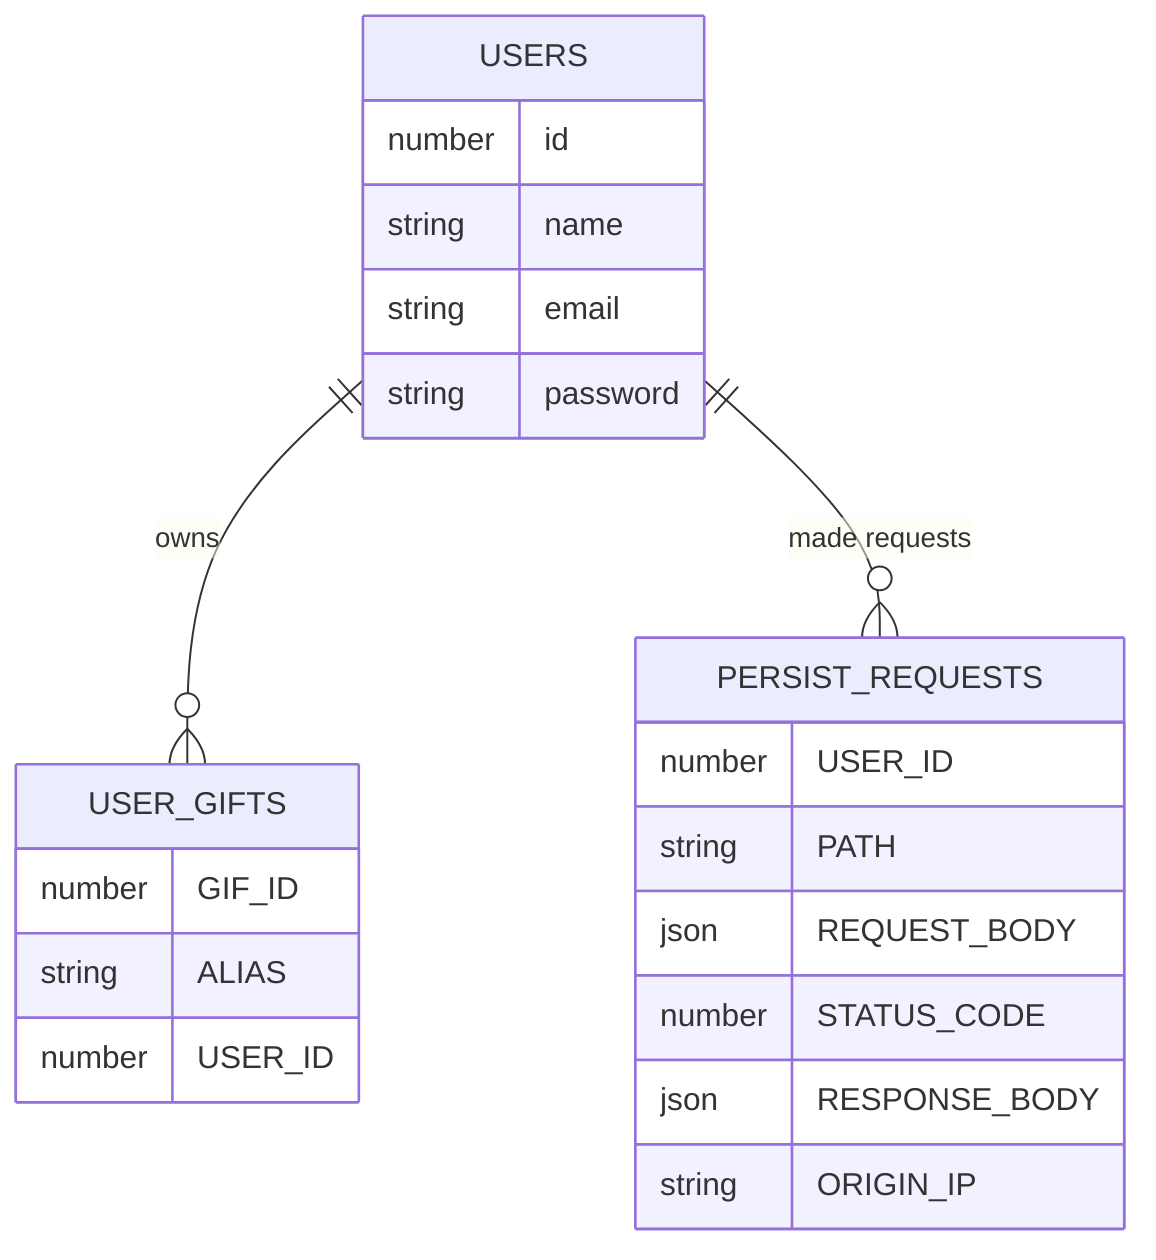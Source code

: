 erDiagram

    USERS {
        number id
        string name
        string email
        string password
    }

    USER_GIFTS {
        number GIF_ID
        string ALIAS
        number USER_ID
    }

    PERSIST_REQUESTS {
        number USER_ID
        string PATH
        json REQUEST_BODY
        number STATUS_CODE
        json RESPONSE_BODY
        string ORIGIN_IP
    }


    USERS ||--o{ USER_GIFTS : owns

    USERS ||--o{ PERSIST_REQUESTS : "made requests"